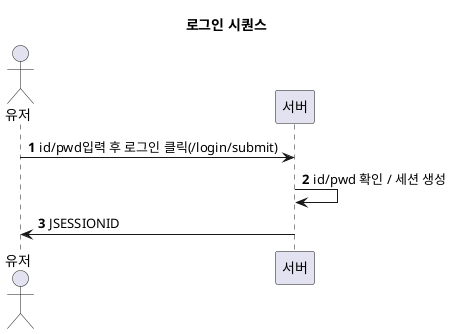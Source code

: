 @startuml
' https://plantuml.com/sequence-diagram

title 로그인 시퀀스
autonumber
actor 유저


유저 -> 서버: id/pwd입력 후 로그인 클릭(/login/submit)
서버 -> 서버: id/pwd 확인 / 세션 생성
서버->유저: JSESSIONID


@enduml